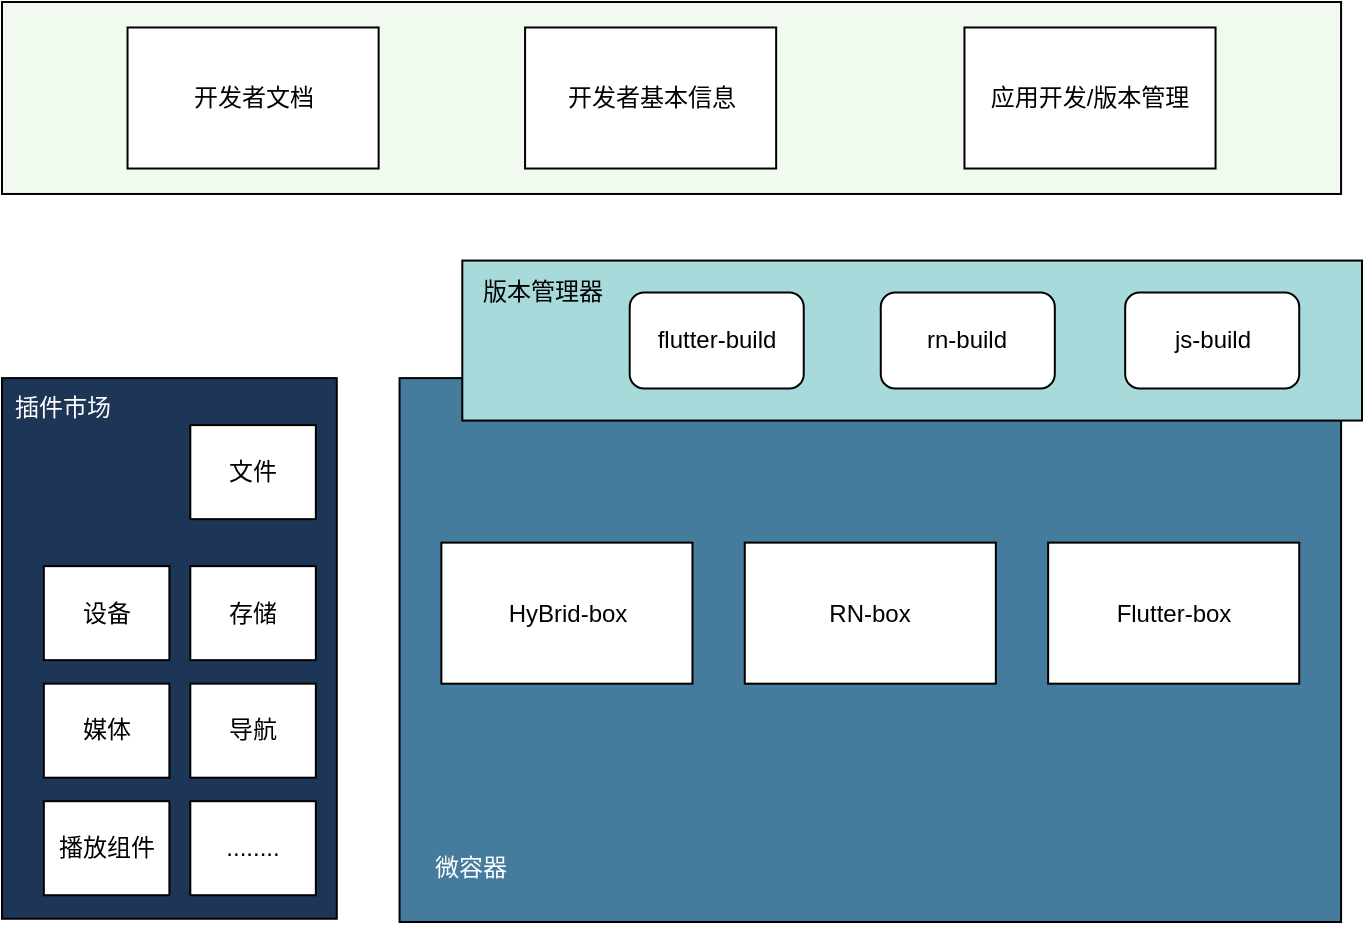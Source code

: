<mxfile version="14.5.7" type="github" pages="2">
  <diagram id="NWvxv5slXEGg1pp224bK" name="第 1 页">
    <mxGraphModel dx="1426" dy="711" grid="1" gridSize="10" guides="1" tooltips="1" connect="1" arrows="1" fold="1" page="1" pageScale="1" pageWidth="800" pageHeight="600" math="0" shadow="0">
      <root>
        <mxCell id="0" />
        <mxCell id="1" parent="0" />
        <mxCell id="UYbARQVQlxlr2u81fWyV-1" value="" style="rounded=0;whiteSpace=wrap;html=1;fillColor=#F1FAEE;container=0;" parent="1" vertex="1">
          <mxGeometry x="70" y="60" width="669.538" height="95.987" as="geometry" />
        </mxCell>
        <mxCell id="UYbARQVQlxlr2u81fWyV-2" value="" style="rounded=0;whiteSpace=wrap;html=1;fillColor=#457B9D;fontColor=#FFFFFF;container=0;" parent="1" vertex="1">
          <mxGeometry x="268.769" y="248.048" width="470.769" height="271.952" as="geometry" />
        </mxCell>
        <mxCell id="UYbARQVQlxlr2u81fWyV-3" value="" style="rounded=0;whiteSpace=wrap;html=1;fillColor=#1D3557;fontColor=#FFFFFF;container=0;" parent="1" vertex="1">
          <mxGeometry x="70" y="248.048" width="167.385" height="270.319" as="geometry" />
        </mxCell>
        <mxCell id="UYbARQVQlxlr2u81fWyV-4" value="" style="rounded=0;whiteSpace=wrap;html=1;fillColor=#A8DADC;container=0;" parent="1" vertex="1">
          <mxGeometry x="300.154" y="189.283" width="449.846" height="79.991" as="geometry" />
        </mxCell>
        <mxCell id="UYbARQVQlxlr2u81fWyV-5" value="js-build" style="rounded=1;whiteSpace=wrap;html=1;container=0;" parent="1" vertex="1">
          <mxGeometry x="631.595" y="205.281" width="87.021" height="47.991" as="geometry" />
        </mxCell>
        <mxCell id="UYbARQVQlxlr2u81fWyV-6" value="rn-build" style="rounded=1;whiteSpace=wrap;html=1;container=0;" parent="1" vertex="1">
          <mxGeometry x="509.387" y="205.281" width="87.021" height="47.991" as="geometry" />
        </mxCell>
        <mxCell id="UYbARQVQlxlr2u81fWyV-7" value="flutter-build" style="rounded=1;whiteSpace=wrap;html=1;container=0;" parent="1" vertex="1">
          <mxGeometry x="383.851" y="205.281" width="87.021" height="47.991" as="geometry" />
        </mxCell>
        <mxCell id="nJLzbZYxuwRmvko-XDg6-6" value="HyBrid-box" style="whiteSpace=wrap;html=1;container=0;" vertex="1" parent="1">
          <mxGeometry x="289.692" y="330.319" width="125.538" height="70.518" as="geometry" />
        </mxCell>
        <mxCell id="nJLzbZYxuwRmvko-XDg6-7" value="RN-box" style="whiteSpace=wrap;html=1;container=0;" vertex="1" parent="1">
          <mxGeometry x="441.385" y="330.319" width="125.538" height="70.518" as="geometry" />
        </mxCell>
        <mxCell id="nJLzbZYxuwRmvko-XDg6-9" value="Flutter-box" style="whiteSpace=wrap;html=1;container=0;" vertex="1" parent="1">
          <mxGeometry x="593.077" y="330.319" width="125.538" height="70.518" as="geometry" />
        </mxCell>
        <mxCell id="nJLzbZYxuwRmvko-XDg6-10" value="版本管理器" style="text;html=1;align=center;verticalAlign=middle;resizable=0;points=[];autosize=1;container=0;" vertex="1" parent="1">
          <mxGeometry x="300.154" y="194.513" width="80" height="20" as="geometry" />
        </mxCell>
        <mxCell id="nJLzbZYxuwRmvko-XDg6-11" value="微容器" style="text;html=1;align=center;verticalAlign=middle;resizable=0;points=[];autosize=1;fontColor=#FFFFFF;container=0;" vertex="1" parent="1">
          <mxGeometry x="279.231" y="483.107" width="50" height="20" as="geometry" />
        </mxCell>
        <mxCell id="nJLzbZYxuwRmvko-XDg6-13" value="&lt;font color=&quot;#000000&quot;&gt;开发者文档&lt;/font&gt;" style="whiteSpace=wrap;html=1;fontColor=#FFFFFF;container=0;" vertex="1" parent="1">
          <mxGeometry x="132.769" y="72.74" width="125.538" height="70.518" as="geometry" />
        </mxCell>
        <mxCell id="nJLzbZYxuwRmvko-XDg6-15" value="开发者基本信息" style="whiteSpace=wrap;html=1;container=0;" vertex="1" parent="1">
          <mxGeometry x="331.538" y="72.74" width="125.538" height="70.518" as="geometry" />
        </mxCell>
        <mxCell id="nJLzbZYxuwRmvko-XDg6-16" value="应用开发/版本管理" style="whiteSpace=wrap;html=1;fontColor=#000000;container=0;" vertex="1" parent="1">
          <mxGeometry x="551.231" y="72.74" width="125.538" height="70.518" as="geometry" />
        </mxCell>
        <mxCell id="nJLzbZYxuwRmvko-XDg6-19" value="媒体" style="whiteSpace=wrap;html=1;fontColor=#000000;container=0;" vertex="1" parent="1">
          <mxGeometry x="90.923" y="400.837" width="62.769" height="47.012" as="geometry" />
        </mxCell>
        <mxCell id="nJLzbZYxuwRmvko-XDg6-20" value="文件" style="whiteSpace=wrap;html=1;fontColor=#000000;container=0;" vertex="1" parent="1">
          <mxGeometry x="164.154" y="271.554" width="62.769" height="47.012" as="geometry" />
        </mxCell>
        <mxCell id="nJLzbZYxuwRmvko-XDg6-21" value="设备&lt;span style=&quot;color: rgba(0 , 0 , 0 , 0) ; font-family: monospace ; font-size: 0px&quot;&gt;%3CmxGraphModel%3E%3Croot%3E%3CmxCell%20id%3D%220%22%2F%3E%3CmxCell%20id%3D%221%22%20parent%3D%220%22%2F%3E%3CmxCell%20id%3D%222%22%20value%3D%22%E5%AA%92%E4%BD%93%22%20style%3D%22whiteSpace%3Dwrap%3Bhtml%3D1%3BfontColor%3D%23000000%3B%22%20vertex%3D%221%22%20parent%3D%221%22%3E%3CmxGeometry%20x%3D%2240%22%20y%3D%22150%22%20width%3D%2260%22%20height%3D%2240%22%20as%3D%22geometry%22%2F%3E%3C%2FmxCell%3E%3C%2Froot%3E%3C%2FmxGraphModel%3E&lt;/span&gt;" style="whiteSpace=wrap;html=1;fontColor=#000000;container=0;" vertex="1" parent="1">
          <mxGeometry x="90.923" y="342.072" width="62.769" height="47.012" as="geometry" />
        </mxCell>
        <mxCell id="nJLzbZYxuwRmvko-XDg6-22" value="存储" style="whiteSpace=wrap;html=1;fontColor=#000000;container=0;" vertex="1" parent="1">
          <mxGeometry x="164.154" y="342.072" width="62.769" height="47.012" as="geometry" />
        </mxCell>
        <mxCell id="nJLzbZYxuwRmvko-XDg6-23" value="播放组件" style="whiteSpace=wrap;html=1;fontColor=#000000;container=0;" vertex="1" parent="1">
          <mxGeometry x="90.923" y="459.601" width="62.769" height="47.012" as="geometry" />
        </mxCell>
        <mxCell id="nJLzbZYxuwRmvko-XDg6-24" value="导航" style="whiteSpace=wrap;html=1;fontColor=#000000;container=0;" vertex="1" parent="1">
          <mxGeometry x="164.154" y="400.837" width="62.769" height="47.012" as="geometry" />
        </mxCell>
        <mxCell id="nJLzbZYxuwRmvko-XDg6-26" value="........" style="whiteSpace=wrap;html=1;fontColor=#000000;container=0;" vertex="1" parent="1">
          <mxGeometry x="164.154" y="459.601" width="62.769" height="47.012" as="geometry" />
        </mxCell>
        <mxCell id="nJLzbZYxuwRmvko-XDg6-27" value="插件市场" style="text;html=1;align=center;verticalAlign=middle;resizable=0;points=[];autosize=1;fontColor=#FFFFFF;container=0;" vertex="1" parent="1">
          <mxGeometry x="70" y="253.278" width="60" height="20" as="geometry" />
        </mxCell>
      </root>
    </mxGraphModel>
  </diagram>
  <diagram id="-6bFCtX6JQ2fbQrPH6qO" name="第 2 页">
    <mxGraphModel dx="1426" dy="711" grid="1" gridSize="10" guides="1" tooltips="1" connect="1" arrows="1" fold="1" page="1" pageScale="1" pageWidth="800" pageHeight="400" math="0" shadow="0">
      <root>
        <mxCell id="mIVmpapI_6ws4_EEnNi9-0" />
        <mxCell id="mIVmpapI_6ws4_EEnNi9-1" parent="mIVmpapI_6ws4_EEnNi9-0" />
        <mxCell id="mIVmpapI_6ws4_EEnNi9-9" style="edgeStyle=orthogonalEdgeStyle;rounded=0;orthogonalLoop=1;jettySize=auto;html=1;entryX=0;entryY=0.5;entryDx=0;entryDy=0;" edge="1" parent="mIVmpapI_6ws4_EEnNi9-1" source="mIVmpapI_6ws4_EEnNi9-2" target="mIVmpapI_6ws4_EEnNi9-3">
          <mxGeometry relative="1" as="geometry" />
        </mxCell>
        <mxCell id="mIVmpapI_6ws4_EEnNi9-2" value="开发者平台申请应用" style="rounded=0;whiteSpace=wrap;html=1;" vertex="1" parent="mIVmpapI_6ws4_EEnNi9-1">
          <mxGeometry x="140" y="80" width="120" height="60" as="geometry" />
        </mxCell>
        <mxCell id="mIVmpapI_6ws4_EEnNi9-10" style="edgeStyle=orthogonalEdgeStyle;rounded=0;orthogonalLoop=1;jettySize=auto;html=1;" edge="1" parent="mIVmpapI_6ws4_EEnNi9-1" source="mIVmpapI_6ws4_EEnNi9-3" target="mIVmpapI_6ws4_EEnNi9-4">
          <mxGeometry relative="1" as="geometry" />
        </mxCell>
        <mxCell id="mIVmpapI_6ws4_EEnNi9-3" value="开发相关应用" style="rounded=0;whiteSpace=wrap;html=1;" vertex="1" parent="mIVmpapI_6ws4_EEnNi9-1">
          <mxGeometry x="300" y="80" width="120" height="60" as="geometry" />
        </mxCell>
        <mxCell id="mIVmpapI_6ws4_EEnNi9-11" style="edgeStyle=orthogonalEdgeStyle;rounded=0;orthogonalLoop=1;jettySize=auto;html=1;exitX=0.5;exitY=1;exitDx=0;exitDy=0;entryX=0.5;entryY=0;entryDx=0;entryDy=0;" edge="1" parent="mIVmpapI_6ws4_EEnNi9-1" source="mIVmpapI_6ws4_EEnNi9-4" target="mIVmpapI_6ws4_EEnNi9-5">
          <mxGeometry relative="1" as="geometry" />
        </mxCell>
        <mxCell id="mIVmpapI_6ws4_EEnNi9-4" value="编译打包上传到开发者平台" style="rounded=0;whiteSpace=wrap;html=1;" vertex="1" parent="mIVmpapI_6ws4_EEnNi9-1">
          <mxGeometry x="480" y="80" width="120" height="60" as="geometry" />
        </mxCell>
        <mxCell id="mIVmpapI_6ws4_EEnNi9-12" style="edgeStyle=orthogonalEdgeStyle;rounded=0;orthogonalLoop=1;jettySize=auto;html=1;entryX=1;entryY=0.5;entryDx=0;entryDy=0;" edge="1" parent="mIVmpapI_6ws4_EEnNi9-1" source="mIVmpapI_6ws4_EEnNi9-5" target="mIVmpapI_6ws4_EEnNi9-6">
          <mxGeometry relative="1" as="geometry" />
        </mxCell>
        <mxCell id="mIVmpapI_6ws4_EEnNi9-5" value="微应用容器检测到版本更新，执行更新" style="rounded=0;whiteSpace=wrap;html=1;" vertex="1" parent="mIVmpapI_6ws4_EEnNi9-1">
          <mxGeometry x="480" y="200" width="120" height="60" as="geometry" />
        </mxCell>
        <mxCell id="mIVmpapI_6ws4_EEnNi9-6" value="微应用容器重新加载" style="rounded=0;whiteSpace=wrap;html=1;" vertex="1" parent="mIVmpapI_6ws4_EEnNi9-1">
          <mxGeometry x="300" y="200" width="120" height="60" as="geometry" />
        </mxCell>
      </root>
    </mxGraphModel>
  </diagram>
</mxfile>
